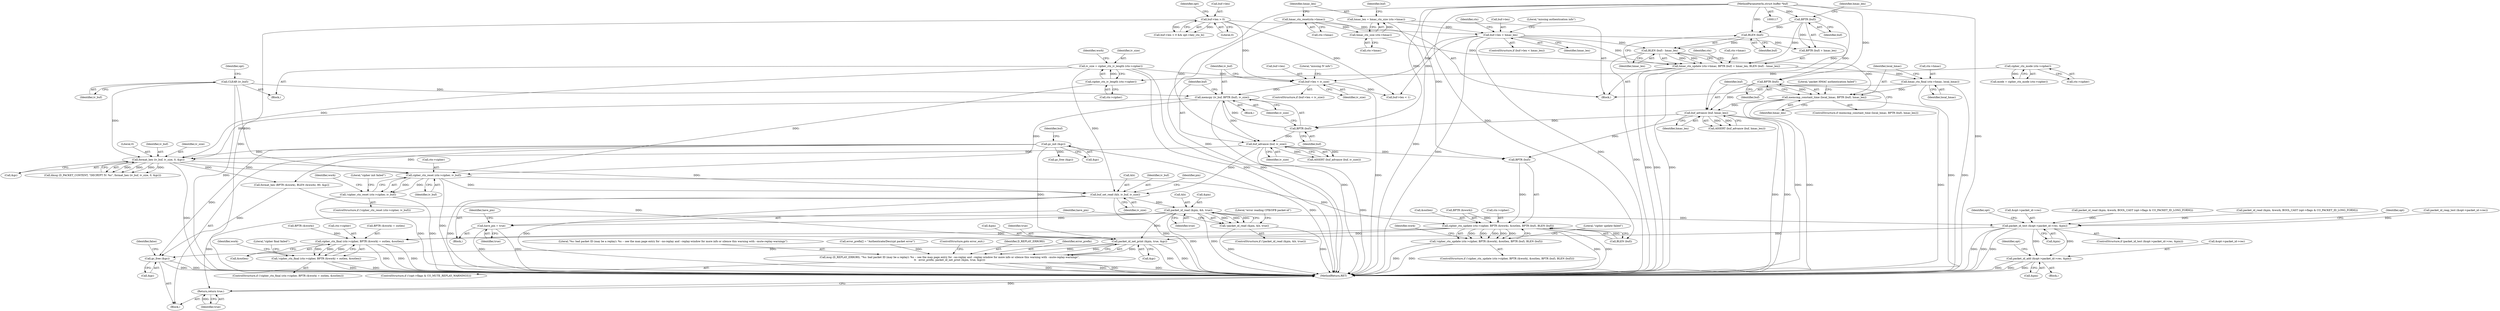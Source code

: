 digraph "0_openvpn_11d21349a4e7e38a025849479b36ace7c2eec2ee@pointer" {
"1000289" [label="(Call,cipher_ctx_reset (ctx->cipher, iv_buf))"];
"1000225" [label="(Call,cipher_ctx_iv_length (ctx->cipher))"];
"1000218" [label="(Call,cipher_ctx_mode (ctx->cipher))"];
"1000238" [label="(Call,CLEAR (iv_buf))"];
"1000273" [label="(Call,format_hex (iv_buf, iv_size, 0, &gc))"];
"1000255" [label="(Call,memcpy (iv_buf, BPTR (buf), iv_size))"];
"1000257" [label="(Call,BPTR (buf))"];
"1000207" [label="(Call,buf_advance (buf, hmac_len))"];
"1000201" [label="(Call,BPTR (buf))"];
"1000190" [label="(Call,BLEN (buf))"];
"1000186" [label="(Call,BPTR (buf))"];
"1000118" [label="(MethodParameterIn,struct buffer *buf)"];
"1000199" [label="(Call,memcmp_constant_time (local_hmac, BPTR (buf), hmac_len))"];
"1000193" [label="(Call,hmac_ctx_final (ctx->hmac, local_hmac))"];
"1000181" [label="(Call,hmac_ctx_update (ctx->hmac, BPTR (buf) + hmac_len, BLEN (buf) - hmac_len))"];
"1000169" [label="(Call,hmac_ctx_size (ctx->hmac))"];
"1000163" [label="(Call,hmac_ctx_reset(ctx->hmac))"];
"1000174" [label="(Call,buf->len < hmac_len)"];
"1000133" [label="(Call,buf->len > 0)"];
"1000167" [label="(Call,hmac_len = hmac_ctx_size (ctx->hmac))"];
"1000189" [label="(Call,BLEN (buf) - hmac_len)"];
"1000248" [label="(Call,buf->len < iv_size)"];
"1000223" [label="(Call,iv_size = cipher_ctx_iv_length (ctx->cipher))"];
"1000261" [label="(Call,buf_advance (buf, iv_size))"];
"1000128" [label="(Call,gc_init (&gc))"];
"1000288" [label="(Call,!cipher_ctx_reset (ctx->cipher, iv_buf))"];
"1000308" [label="(Call,cipher_ctx_update (ctx->cipher, BPTR (&work), &outlen, BPTR (buf), BLEN (buf)))"];
"1000307" [label="(Call,!cipher_ctx_update (ctx->cipher, BPTR (&work), &outlen, BPTR (buf), BLEN (buf)))"];
"1000330" [label="(Call,cipher_ctx_final (ctx->cipher, BPTR (&work) + outlen, &outlen))"];
"1000329" [label="(Call,!cipher_ctx_final (ctx->cipher, BPTR (&work) + outlen, &outlen))"];
"1000411" [label="(Call,buf_set_read (&b, iv_buf, iv_size))"];
"1000418" [label="(Call,packet_id_read (&pin, &b, true))"];
"1000417" [label="(Call,!packet_id_read (&pin, &b, true))"];
"1000426" [label="(Call,have_pin = true)"];
"1000479" [label="(Call,packet_id_test (&opt->packet_id->rec, &pin))"];
"1000489" [label="(Call,packet_id_add (&opt->packet_id->rec, &pin))"];
"1000528" [label="(Call,packet_id_net_print (&pin, true, &gc))"];
"1000524" [label="(Call,msg (D_REPLAY_ERRORS, \"%s: bad packet ID (may be a replay): %s -- see the man page entry for --no-replay and --replay-window for more info or silence this warning with --mute-replay-warnings\",\n\t\t   error_prefix, packet_id_net_print (&pin, true, &gc)))"];
"1000551" [label="(Call,gc_free (&gc))"];
"1000542" [label="(Return,return true;)"];
"1000167" [label="(Call,hmac_len = hmac_ctx_size (ctx->hmac))"];
"1000183" [label="(Identifier,ctx)"];
"1000173" [label="(ControlStructure,if (buf->len < hmac_len))"];
"1000169" [label="(Call,hmac_ctx_size (ctx->hmac))"];
"1000168" [label="(Identifier,hmac_len)"];
"1000223" [label="(Call,iv_size = cipher_ctx_iv_length (ctx->cipher))"];
"1000137" [label="(Literal,0)"];
"1000532" [label="(Call,&gc)"];
"1000307" [label="(Call,!cipher_ctx_update (ctx->cipher, BPTR (&work), &outlen, BPTR (buf), BLEN (buf)))"];
"1000191" [label="(Identifier,buf)"];
"1000496" [label="(Call,&pin)"];
"1000531" [label="(Identifier,true)"];
"1000206" [label="(Call,ASSERT (buf_advance (buf, hmac_len)))"];
"1000187" [label="(Identifier,buf)"];
"1000345" [label="(Identifier,work)"];
"1000399" [label="(Block,)"];
"1000417" [label="(Call,!packet_id_read (&pin, &b, true))"];
"1000319" [label="(Call,BLEN (buf))"];
"1000351" [label="(Call,format_hex (BPTR (&work), BLEN (&work), 80, &gc))"];
"1000185" [label="(Call,BPTR (buf) + hmac_len)"];
"1000330" [label="(Call,cipher_ctx_final (ctx->cipher, BPTR (&work) + outlen, &outlen))"];
"1000139" [label="(Identifier,opt)"];
"1000287" [label="(ControlStructure,if (!cipher_ctx_reset (ctx->cipher, iv_buf)))"];
"1000556" [label="(MethodReturn,RET)"];
"1000334" [label="(Call,BPTR (&work) + outlen)"];
"1000317" [label="(Call,BPTR (buf))"];
"1000178" [label="(Identifier,hmac_len)"];
"1000273" [label="(Call,format_hex (iv_buf, iv_size, 0, &gc))"];
"1000555" [label="(Identifier,false)"];
"1000335" [label="(Call,BPTR (&work))"];
"1000263" [label="(Identifier,iv_size)"];
"1000199" [label="(Call,memcmp_constant_time (local_hmac, BPTR (buf), hmac_len))"];
"1000207" [label="(Call,buf_advance (buf, hmac_len))"];
"1000193" [label="(Call,hmac_ctx_final (ctx->hmac, local_hmac))"];
"1000274" [label="(Identifier,iv_buf)"];
"1000129" [label="(Call,&gc)"];
"1000280" [label="(Call,buf->len < 1)"];
"1000288" [label="(Call,!cipher_ctx_reset (ctx->cipher, iv_buf))"];
"1000306" [label="(ControlStructure,if (!cipher_ctx_update (ctx->cipher, BPTR (&work), &outlen, BPTR (buf), BLEN (buf))))"];
"1000517" [label="(ControlStructure,if (!(opt->flags & CO_MUTE_REPLAY_WARNINGS)))"];
"1000226" [label="(Call,ctx->cipher)"];
"1000275" [label="(Identifier,iv_size)"];
"1000276" [label="(Literal,0)"];
"1000427" [label="(Identifier,have_pin)"];
"1000175" [label="(Call,buf->len)"];
"1000534" [label="(ControlStructure,goto error_exit;)"];
"1000194" [label="(Call,ctx->hmac)"];
"1000325" [label="(Identifier,work)"];
"1000163" [label="(Call,hmac_ctx_reset(ctx->hmac))"];
"1000190" [label="(Call,BLEN (buf))"];
"1000524" [label="(Call,msg (D_REPLAY_ERRORS, \"%s: bad packet ID (may be a replay): %s -- see the man page entry for --no-replay and --replay-window for more info or silence this warning with --mute-replay-warnings\",\n\t\t   error_prefix, packet_id_net_print (&pin, true, &gc)))"];
"1000181" [label="(Call,hmac_ctx_update (ctx->hmac, BPTR (buf) + hmac_len, BLEN (buf) - hmac_len))"];
"1000322" [label="(Literal,\"cipher update failed\")"];
"1000134" [label="(Call,buf->len)"];
"1000247" [label="(ControlStructure,if (buf->len < iv_size))"];
"1000128" [label="(Call,gc_init (&gc))"];
"1000426" [label="(Call,have_pin = true)"];
"1000259" [label="(Identifier,iv_size)"];
"1000425" [label="(Literal,\"error reading CFB/OFB packet-id\")"];
"1000339" [label="(Call,&outlen)"];
"1000421" [label="(Call,&b)"];
"1000234" [label="(Identifier,work)"];
"1000342" [label="(Literal,\"cipher final failed\")"];
"1000525" [label="(Identifier,D_REPLAY_ERRORS)"];
"1000415" [label="(Identifier,iv_size)"];
"1000192" [label="(Identifier,hmac_len)"];
"1000202" [label="(Identifier,buf)"];
"1000225" [label="(Call,cipher_ctx_iv_length (ctx->cipher))"];
"1000186" [label="(Call,BPTR (buf))"];
"1000416" [label="(ControlStructure,if (!packet_id_read (&pin, &b, true)))"];
"1000248" [label="(Call,buf->len < iv_size)"];
"1000295" [label="(Literal,\"cipher init failed\")"];
"1000208" [label="(Identifier,buf)"];
"1000270" [label="(Call,dmsg (D_PACKET_CONTENT, \"DECRYPT IV: %s\", format_hex (iv_buf, iv_size, 0, &gc)))"];
"1000420" [label="(Identifier,pin)"];
"1000261" [label="(Call,buf_advance (buf, iv_size))"];
"1000488" [label="(Block,)"];
"1000243" [label="(Identifier,opt)"];
"1000529" [label="(Call,&pin)"];
"1000309" [label="(Call,ctx->cipher)"];
"1000478" [label="(ControlStructure,if (packet_id_test (&opt->packet_id->rec, &pin)))"];
"1000423" [label="(Identifier,true)"];
"1000118" [label="(MethodParameterIn,struct buffer *buf)"];
"1000308" [label="(Call,cipher_ctx_update (ctx->cipher, BPTR (&work), &outlen, BPTR (buf), BLEN (buf)))"];
"1000189" [label="(Call,BLEN (buf) - hmac_len)"];
"1000374" [label="(Call,packet_id_read (&pin, &work, BOOL_CAST (opt->flags & CO_PACKET_ID_LONG_FORM)))"];
"1000201" [label="(Call,BPTR (buf))"];
"1000262" [label="(Identifier,buf)"];
"1000257" [label="(Call,BPTR (buf))"];
"1000132" [label="(Call,buf->len > 0 && opt->key_ctx_bi)"];
"1000539" [label="(Call,gc_free (&gc))"];
"1000446" [label="(Call,packet_id_read (&pin, &work, BOOL_CAST (opt->flags & CO_PACKET_ID_LONG_FORM)))"];
"1000135" [label="(Identifier,buf)"];
"1000412" [label="(Call,&b)"];
"1000418" [label="(Call,packet_id_read (&pin, &b, true))"];
"1000209" [label="(Identifier,hmac_len)"];
"1000521" [label="(Identifier,opt)"];
"1000527" [label="(Identifier,error_prefix)"];
"1000543" [label="(Identifier,true)"];
"1000122" [label="(Block,)"];
"1000246" [label="(Block,)"];
"1000479" [label="(Call,packet_id_test (&opt->packet_id->rec, &pin))"];
"1000133" [label="(Call,buf->len > 0)"];
"1000238" [label="(Call,CLEAR (iv_buf))"];
"1000277" [label="(Call,&gc)"];
"1000290" [label="(Call,ctx->cipher)"];
"1000170" [label="(Call,ctx->hmac)"];
"1000526" [label="(Literal,\"%s: bad packet ID (may be a replay): %s -- see the man page entry for --no-replay and --replay-window for more info or silence this warning with --mute-replay-warnings\")"];
"1000164" [label="(Call,ctx->hmac)"];
"1000180" [label="(Literal,\"missing authentication info\")"];
"1000471" [label="(Call,packet_id_reap_test (&opt->packet_id->rec))"];
"1000205" [label="(Literal,\"packet HMAC authentication failed\")"];
"1000254" [label="(Literal,\"missing IV info\")"];
"1000249" [label="(Call,buf->len)"];
"1000493" [label="(Identifier,opt)"];
"1000289" [label="(Call,cipher_ctx_reset (ctx->cipher, iv_buf))"];
"1000315" [label="(Call,&outlen)"];
"1000551" [label="(Call,gc_free (&gc))"];
"1000411" [label="(Call,buf_set_read (&b, iv_buf, iv_size))"];
"1000256" [label="(Identifier,iv_buf)"];
"1000528" [label="(Call,packet_id_net_print (&pin, true, &gc))"];
"1000219" [label="(Call,ctx->cipher)"];
"1000203" [label="(Identifier,hmac_len)"];
"1000214" [label="(Block,)"];
"1000198" [label="(ControlStructure,if (memcmp_constant_time (local_hmac, BPTR (buf), hmac_len)))"];
"1000174" [label="(Call,buf->len < hmac_len)"];
"1000224" [label="(Identifier,iv_size)"];
"1000552" [label="(Call,&gc)"];
"1000255" [label="(Call,memcpy (iv_buf, BPTR (buf), iv_size))"];
"1000480" [label="(Call,&opt->packet_id->rec)"];
"1000239" [label="(Identifier,iv_buf)"];
"1000160" [label="(Block,)"];
"1000195" [label="(Identifier,ctx)"];
"1000176" [label="(Identifier,buf)"];
"1000329" [label="(Call,!cipher_ctx_final (ctx->cipher, BPTR (&work) + outlen, &outlen))"];
"1000188" [label="(Identifier,hmac_len)"];
"1000414" [label="(Identifier,iv_buf)"];
"1000490" [label="(Call,&opt->packet_id->rec)"];
"1000200" [label="(Identifier,local_hmac)"];
"1000328" [label="(ControlStructure,if (!cipher_ctx_final (ctx->cipher, BPTR (&work) + outlen, &outlen)))"];
"1000218" [label="(Call,cipher_ctx_mode (ctx->cipher))"];
"1000419" [label="(Call,&pin)"];
"1000428" [label="(Identifier,true)"];
"1000258" [label="(Identifier,buf)"];
"1000542" [label="(Return,return true;)"];
"1000331" [label="(Call,ctx->cipher)"];
"1000252" [label="(Identifier,iv_size)"];
"1000293" [label="(Identifier,iv_buf)"];
"1000469" [label="(Identifier,have_pin)"];
"1000486" [label="(Call,&pin)"];
"1000312" [label="(Call,BPTR (&work))"];
"1000300" [label="(Identifier,work)"];
"1000260" [label="(Call,ASSERT (buf_advance (buf, iv_size)))"];
"1000501" [label="(Identifier,opt)"];
"1000197" [label="(Identifier,local_hmac)"];
"1000489" [label="(Call,packet_id_add (&opt->packet_id->rec, &pin))"];
"1000182" [label="(Call,ctx->hmac)"];
"1000216" [label="(Call,mode = cipher_ctx_mode (ctx->cipher))"];
"1000124" [label="(Call,error_prefix[] = \"Authenticate/Decrypt packet error\")"];
"1000289" -> "1000288"  [label="AST: "];
"1000289" -> "1000293"  [label="CFG: "];
"1000290" -> "1000289"  [label="AST: "];
"1000293" -> "1000289"  [label="AST: "];
"1000288" -> "1000289"  [label="CFG: "];
"1000289" -> "1000556"  [label="DDG: "];
"1000289" -> "1000288"  [label="DDG: "];
"1000289" -> "1000288"  [label="DDG: "];
"1000225" -> "1000289"  [label="DDG: "];
"1000238" -> "1000289"  [label="DDG: "];
"1000273" -> "1000289"  [label="DDG: "];
"1000255" -> "1000289"  [label="DDG: "];
"1000289" -> "1000308"  [label="DDG: "];
"1000289" -> "1000411"  [label="DDG: "];
"1000225" -> "1000223"  [label="AST: "];
"1000225" -> "1000226"  [label="CFG: "];
"1000226" -> "1000225"  [label="AST: "];
"1000223" -> "1000225"  [label="CFG: "];
"1000225" -> "1000223"  [label="DDG: "];
"1000218" -> "1000225"  [label="DDG: "];
"1000218" -> "1000216"  [label="AST: "];
"1000218" -> "1000219"  [label="CFG: "];
"1000219" -> "1000218"  [label="AST: "];
"1000216" -> "1000218"  [label="CFG: "];
"1000218" -> "1000216"  [label="DDG: "];
"1000238" -> "1000214"  [label="AST: "];
"1000238" -> "1000239"  [label="CFG: "];
"1000239" -> "1000238"  [label="AST: "];
"1000243" -> "1000238"  [label="CFG: "];
"1000238" -> "1000556"  [label="DDG: "];
"1000238" -> "1000255"  [label="DDG: "];
"1000238" -> "1000273"  [label="DDG: "];
"1000273" -> "1000270"  [label="AST: "];
"1000273" -> "1000277"  [label="CFG: "];
"1000274" -> "1000273"  [label="AST: "];
"1000275" -> "1000273"  [label="AST: "];
"1000276" -> "1000273"  [label="AST: "];
"1000277" -> "1000273"  [label="AST: "];
"1000270" -> "1000273"  [label="CFG: "];
"1000273" -> "1000556"  [label="DDG: "];
"1000273" -> "1000270"  [label="DDG: "];
"1000273" -> "1000270"  [label="DDG: "];
"1000273" -> "1000270"  [label="DDG: "];
"1000273" -> "1000270"  [label="DDG: "];
"1000255" -> "1000273"  [label="DDG: "];
"1000261" -> "1000273"  [label="DDG: "];
"1000223" -> "1000273"  [label="DDG: "];
"1000128" -> "1000273"  [label="DDG: "];
"1000273" -> "1000351"  [label="DDG: "];
"1000273" -> "1000411"  [label="DDG: "];
"1000255" -> "1000246"  [label="AST: "];
"1000255" -> "1000259"  [label="CFG: "];
"1000256" -> "1000255"  [label="AST: "];
"1000257" -> "1000255"  [label="AST: "];
"1000259" -> "1000255"  [label="AST: "];
"1000262" -> "1000255"  [label="CFG: "];
"1000255" -> "1000556"  [label="DDG: "];
"1000257" -> "1000255"  [label="DDG: "];
"1000248" -> "1000255"  [label="DDG: "];
"1000255" -> "1000261"  [label="DDG: "];
"1000257" -> "1000258"  [label="CFG: "];
"1000258" -> "1000257"  [label="AST: "];
"1000259" -> "1000257"  [label="CFG: "];
"1000207" -> "1000257"  [label="DDG: "];
"1000118" -> "1000257"  [label="DDG: "];
"1000257" -> "1000261"  [label="DDG: "];
"1000207" -> "1000206"  [label="AST: "];
"1000207" -> "1000209"  [label="CFG: "];
"1000208" -> "1000207"  [label="AST: "];
"1000209" -> "1000207"  [label="AST: "];
"1000206" -> "1000207"  [label="CFG: "];
"1000207" -> "1000556"  [label="DDG: "];
"1000207" -> "1000556"  [label="DDG: "];
"1000207" -> "1000206"  [label="DDG: "];
"1000207" -> "1000206"  [label="DDG: "];
"1000201" -> "1000207"  [label="DDG: "];
"1000118" -> "1000207"  [label="DDG: "];
"1000199" -> "1000207"  [label="DDG: "];
"1000207" -> "1000317"  [label="DDG: "];
"1000201" -> "1000199"  [label="AST: "];
"1000201" -> "1000202"  [label="CFG: "];
"1000202" -> "1000201"  [label="AST: "];
"1000203" -> "1000201"  [label="CFG: "];
"1000201" -> "1000199"  [label="DDG: "];
"1000190" -> "1000201"  [label="DDG: "];
"1000118" -> "1000201"  [label="DDG: "];
"1000190" -> "1000189"  [label="AST: "];
"1000190" -> "1000191"  [label="CFG: "];
"1000191" -> "1000190"  [label="AST: "];
"1000192" -> "1000190"  [label="CFG: "];
"1000190" -> "1000189"  [label="DDG: "];
"1000186" -> "1000190"  [label="DDG: "];
"1000118" -> "1000190"  [label="DDG: "];
"1000186" -> "1000185"  [label="AST: "];
"1000186" -> "1000187"  [label="CFG: "];
"1000187" -> "1000186"  [label="AST: "];
"1000188" -> "1000186"  [label="CFG: "];
"1000186" -> "1000181"  [label="DDG: "];
"1000186" -> "1000185"  [label="DDG: "];
"1000118" -> "1000186"  [label="DDG: "];
"1000118" -> "1000117"  [label="AST: "];
"1000118" -> "1000556"  [label="DDG: "];
"1000118" -> "1000261"  [label="DDG: "];
"1000118" -> "1000317"  [label="DDG: "];
"1000118" -> "1000319"  [label="DDG: "];
"1000199" -> "1000198"  [label="AST: "];
"1000199" -> "1000203"  [label="CFG: "];
"1000200" -> "1000199"  [label="AST: "];
"1000203" -> "1000199"  [label="AST: "];
"1000205" -> "1000199"  [label="CFG: "];
"1000208" -> "1000199"  [label="CFG: "];
"1000199" -> "1000556"  [label="DDG: "];
"1000199" -> "1000556"  [label="DDG: "];
"1000199" -> "1000556"  [label="DDG: "];
"1000193" -> "1000199"  [label="DDG: "];
"1000189" -> "1000199"  [label="DDG: "];
"1000193" -> "1000160"  [label="AST: "];
"1000193" -> "1000197"  [label="CFG: "];
"1000194" -> "1000193"  [label="AST: "];
"1000197" -> "1000193"  [label="AST: "];
"1000200" -> "1000193"  [label="CFG: "];
"1000193" -> "1000556"  [label="DDG: "];
"1000193" -> "1000556"  [label="DDG: "];
"1000181" -> "1000193"  [label="DDG: "];
"1000181" -> "1000160"  [label="AST: "];
"1000181" -> "1000189"  [label="CFG: "];
"1000182" -> "1000181"  [label="AST: "];
"1000185" -> "1000181"  [label="AST: "];
"1000189" -> "1000181"  [label="AST: "];
"1000195" -> "1000181"  [label="CFG: "];
"1000181" -> "1000556"  [label="DDG: "];
"1000181" -> "1000556"  [label="DDG: "];
"1000181" -> "1000556"  [label="DDG: "];
"1000169" -> "1000181"  [label="DDG: "];
"1000174" -> "1000181"  [label="DDG: "];
"1000189" -> "1000181"  [label="DDG: "];
"1000189" -> "1000181"  [label="DDG: "];
"1000169" -> "1000167"  [label="AST: "];
"1000169" -> "1000170"  [label="CFG: "];
"1000170" -> "1000169"  [label="AST: "];
"1000167" -> "1000169"  [label="CFG: "];
"1000169" -> "1000167"  [label="DDG: "];
"1000163" -> "1000169"  [label="DDG: "];
"1000163" -> "1000160"  [label="AST: "];
"1000163" -> "1000164"  [label="CFG: "];
"1000164" -> "1000163"  [label="AST: "];
"1000168" -> "1000163"  [label="CFG: "];
"1000163" -> "1000556"  [label="DDG: "];
"1000174" -> "1000173"  [label="AST: "];
"1000174" -> "1000178"  [label="CFG: "];
"1000175" -> "1000174"  [label="AST: "];
"1000178" -> "1000174"  [label="AST: "];
"1000180" -> "1000174"  [label="CFG: "];
"1000183" -> "1000174"  [label="CFG: "];
"1000174" -> "1000556"  [label="DDG: "];
"1000174" -> "1000556"  [label="DDG: "];
"1000133" -> "1000174"  [label="DDG: "];
"1000167" -> "1000174"  [label="DDG: "];
"1000174" -> "1000185"  [label="DDG: "];
"1000174" -> "1000189"  [label="DDG: "];
"1000174" -> "1000248"  [label="DDG: "];
"1000174" -> "1000280"  [label="DDG: "];
"1000133" -> "1000132"  [label="AST: "];
"1000133" -> "1000137"  [label="CFG: "];
"1000134" -> "1000133"  [label="AST: "];
"1000137" -> "1000133"  [label="AST: "];
"1000139" -> "1000133"  [label="CFG: "];
"1000132" -> "1000133"  [label="CFG: "];
"1000133" -> "1000556"  [label="DDG: "];
"1000133" -> "1000132"  [label="DDG: "];
"1000133" -> "1000132"  [label="DDG: "];
"1000133" -> "1000248"  [label="DDG: "];
"1000133" -> "1000280"  [label="DDG: "];
"1000167" -> "1000160"  [label="AST: "];
"1000168" -> "1000167"  [label="AST: "];
"1000176" -> "1000167"  [label="CFG: "];
"1000167" -> "1000556"  [label="DDG: "];
"1000189" -> "1000192"  [label="CFG: "];
"1000192" -> "1000189"  [label="AST: "];
"1000189" -> "1000556"  [label="DDG: "];
"1000248" -> "1000247"  [label="AST: "];
"1000248" -> "1000252"  [label="CFG: "];
"1000249" -> "1000248"  [label="AST: "];
"1000252" -> "1000248"  [label="AST: "];
"1000254" -> "1000248"  [label="CFG: "];
"1000256" -> "1000248"  [label="CFG: "];
"1000248" -> "1000556"  [label="DDG: "];
"1000223" -> "1000248"  [label="DDG: "];
"1000248" -> "1000280"  [label="DDG: "];
"1000223" -> "1000214"  [label="AST: "];
"1000224" -> "1000223"  [label="AST: "];
"1000234" -> "1000223"  [label="CFG: "];
"1000223" -> "1000556"  [label="DDG: "];
"1000223" -> "1000556"  [label="DDG: "];
"1000223" -> "1000411"  [label="DDG: "];
"1000261" -> "1000260"  [label="AST: "];
"1000261" -> "1000263"  [label="CFG: "];
"1000262" -> "1000261"  [label="AST: "];
"1000263" -> "1000261"  [label="AST: "];
"1000260" -> "1000261"  [label="CFG: "];
"1000261" -> "1000556"  [label="DDG: "];
"1000261" -> "1000260"  [label="DDG: "];
"1000261" -> "1000260"  [label="DDG: "];
"1000261" -> "1000317"  [label="DDG: "];
"1000261" -> "1000411"  [label="DDG: "];
"1000128" -> "1000122"  [label="AST: "];
"1000128" -> "1000129"  [label="CFG: "];
"1000129" -> "1000128"  [label="AST: "];
"1000135" -> "1000128"  [label="CFG: "];
"1000128" -> "1000556"  [label="DDG: "];
"1000128" -> "1000351"  [label="DDG: "];
"1000128" -> "1000528"  [label="DDG: "];
"1000128" -> "1000539"  [label="DDG: "];
"1000128" -> "1000551"  [label="DDG: "];
"1000288" -> "1000287"  [label="AST: "];
"1000295" -> "1000288"  [label="CFG: "];
"1000300" -> "1000288"  [label="CFG: "];
"1000288" -> "1000556"  [label="DDG: "];
"1000288" -> "1000556"  [label="DDG: "];
"1000308" -> "1000307"  [label="AST: "];
"1000308" -> "1000319"  [label="CFG: "];
"1000309" -> "1000308"  [label="AST: "];
"1000312" -> "1000308"  [label="AST: "];
"1000315" -> "1000308"  [label="AST: "];
"1000317" -> "1000308"  [label="AST: "];
"1000319" -> "1000308"  [label="AST: "];
"1000307" -> "1000308"  [label="CFG: "];
"1000308" -> "1000556"  [label="DDG: "];
"1000308" -> "1000556"  [label="DDG: "];
"1000308" -> "1000307"  [label="DDG: "];
"1000308" -> "1000307"  [label="DDG: "];
"1000308" -> "1000307"  [label="DDG: "];
"1000308" -> "1000307"  [label="DDG: "];
"1000308" -> "1000307"  [label="DDG: "];
"1000312" -> "1000308"  [label="DDG: "];
"1000317" -> "1000308"  [label="DDG: "];
"1000319" -> "1000308"  [label="DDG: "];
"1000308" -> "1000330"  [label="DDG: "];
"1000308" -> "1000330"  [label="DDG: "];
"1000307" -> "1000306"  [label="AST: "];
"1000322" -> "1000307"  [label="CFG: "];
"1000325" -> "1000307"  [label="CFG: "];
"1000307" -> "1000556"  [label="DDG: "];
"1000307" -> "1000556"  [label="DDG: "];
"1000330" -> "1000329"  [label="AST: "];
"1000330" -> "1000339"  [label="CFG: "];
"1000331" -> "1000330"  [label="AST: "];
"1000334" -> "1000330"  [label="AST: "];
"1000339" -> "1000330"  [label="AST: "];
"1000329" -> "1000330"  [label="CFG: "];
"1000330" -> "1000556"  [label="DDG: "];
"1000330" -> "1000556"  [label="DDG: "];
"1000330" -> "1000556"  [label="DDG: "];
"1000330" -> "1000329"  [label="DDG: "];
"1000330" -> "1000329"  [label="DDG: "];
"1000330" -> "1000329"  [label="DDG: "];
"1000335" -> "1000330"  [label="DDG: "];
"1000329" -> "1000328"  [label="AST: "];
"1000342" -> "1000329"  [label="CFG: "];
"1000345" -> "1000329"  [label="CFG: "];
"1000329" -> "1000556"  [label="DDG: "];
"1000329" -> "1000556"  [label="DDG: "];
"1000411" -> "1000399"  [label="AST: "];
"1000411" -> "1000415"  [label="CFG: "];
"1000412" -> "1000411"  [label="AST: "];
"1000414" -> "1000411"  [label="AST: "];
"1000415" -> "1000411"  [label="AST: "];
"1000420" -> "1000411"  [label="CFG: "];
"1000411" -> "1000556"  [label="DDG: "];
"1000411" -> "1000556"  [label="DDG: "];
"1000411" -> "1000556"  [label="DDG: "];
"1000411" -> "1000418"  [label="DDG: "];
"1000418" -> "1000417"  [label="AST: "];
"1000418" -> "1000423"  [label="CFG: "];
"1000419" -> "1000418"  [label="AST: "];
"1000421" -> "1000418"  [label="AST: "];
"1000423" -> "1000418"  [label="AST: "];
"1000417" -> "1000418"  [label="CFG: "];
"1000418" -> "1000556"  [label="DDG: "];
"1000418" -> "1000556"  [label="DDG: "];
"1000418" -> "1000417"  [label="DDG: "];
"1000418" -> "1000417"  [label="DDG: "];
"1000418" -> "1000417"  [label="DDG: "];
"1000418" -> "1000426"  [label="DDG: "];
"1000418" -> "1000479"  [label="DDG: "];
"1000418" -> "1000528"  [label="DDG: "];
"1000418" -> "1000542"  [label="DDG: "];
"1000417" -> "1000416"  [label="AST: "];
"1000425" -> "1000417"  [label="CFG: "];
"1000427" -> "1000417"  [label="CFG: "];
"1000417" -> "1000556"  [label="DDG: "];
"1000417" -> "1000556"  [label="DDG: "];
"1000426" -> "1000399"  [label="AST: "];
"1000426" -> "1000428"  [label="CFG: "];
"1000427" -> "1000426"  [label="AST: "];
"1000428" -> "1000426"  [label="AST: "];
"1000469" -> "1000426"  [label="CFG: "];
"1000426" -> "1000556"  [label="DDG: "];
"1000426" -> "1000556"  [label="DDG: "];
"1000479" -> "1000478"  [label="AST: "];
"1000479" -> "1000486"  [label="CFG: "];
"1000480" -> "1000479"  [label="AST: "];
"1000486" -> "1000479"  [label="AST: "];
"1000493" -> "1000479"  [label="CFG: "];
"1000521" -> "1000479"  [label="CFG: "];
"1000479" -> "1000556"  [label="DDG: "];
"1000479" -> "1000556"  [label="DDG: "];
"1000479" -> "1000556"  [label="DDG: "];
"1000471" -> "1000479"  [label="DDG: "];
"1000374" -> "1000479"  [label="DDG: "];
"1000446" -> "1000479"  [label="DDG: "];
"1000479" -> "1000489"  [label="DDG: "];
"1000479" -> "1000489"  [label="DDG: "];
"1000479" -> "1000528"  [label="DDG: "];
"1000489" -> "1000488"  [label="AST: "];
"1000489" -> "1000496"  [label="CFG: "];
"1000490" -> "1000489"  [label="AST: "];
"1000496" -> "1000489"  [label="AST: "];
"1000501" -> "1000489"  [label="CFG: "];
"1000489" -> "1000556"  [label="DDG: "];
"1000489" -> "1000556"  [label="DDG: "];
"1000489" -> "1000556"  [label="DDG: "];
"1000528" -> "1000524"  [label="AST: "];
"1000528" -> "1000532"  [label="CFG: "];
"1000529" -> "1000528"  [label="AST: "];
"1000531" -> "1000528"  [label="AST: "];
"1000532" -> "1000528"  [label="AST: "];
"1000524" -> "1000528"  [label="CFG: "];
"1000528" -> "1000556"  [label="DDG: "];
"1000528" -> "1000556"  [label="DDG: "];
"1000528" -> "1000524"  [label="DDG: "];
"1000528" -> "1000524"  [label="DDG: "];
"1000528" -> "1000524"  [label="DDG: "];
"1000351" -> "1000528"  [label="DDG: "];
"1000528" -> "1000551"  [label="DDG: "];
"1000524" -> "1000517"  [label="AST: "];
"1000525" -> "1000524"  [label="AST: "];
"1000526" -> "1000524"  [label="AST: "];
"1000527" -> "1000524"  [label="AST: "];
"1000534" -> "1000524"  [label="CFG: "];
"1000524" -> "1000556"  [label="DDG: "];
"1000524" -> "1000556"  [label="DDG: "];
"1000524" -> "1000556"  [label="DDG: "];
"1000524" -> "1000556"  [label="DDG: "];
"1000124" -> "1000524"  [label="DDG: "];
"1000551" -> "1000122"  [label="AST: "];
"1000551" -> "1000552"  [label="CFG: "];
"1000552" -> "1000551"  [label="AST: "];
"1000555" -> "1000551"  [label="CFG: "];
"1000551" -> "1000556"  [label="DDG: "];
"1000551" -> "1000556"  [label="DDG: "];
"1000351" -> "1000551"  [label="DDG: "];
"1000542" -> "1000122"  [label="AST: "];
"1000542" -> "1000543"  [label="CFG: "];
"1000543" -> "1000542"  [label="AST: "];
"1000556" -> "1000542"  [label="CFG: "];
"1000542" -> "1000556"  [label="DDG: "];
"1000543" -> "1000542"  [label="DDG: "];
}
